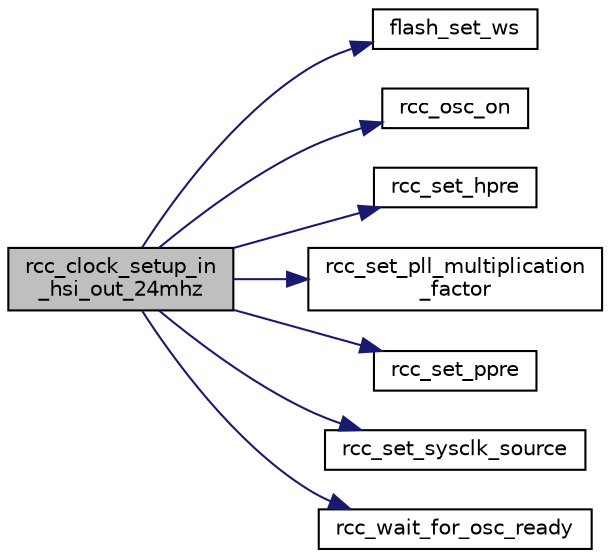 digraph "rcc_clock_setup_in_hsi_out_24mhz"
{
  edge [fontname="Helvetica",fontsize="10",labelfontname="Helvetica",labelfontsize="10"];
  node [fontname="Helvetica",fontsize="10",shape=record];
  rankdir="LR";
  Node1 [label="rcc_clock_setup_in\l_hsi_out_24mhz",height=0.2,width=0.4,color="black", fillcolor="grey75", style="filled", fontcolor="black"];
  Node1 -> Node2 [color="midnightblue",fontsize="10",style="solid",fontname="Helvetica"];
  Node2 [label="flash_set_ws",height=0.2,width=0.4,color="black", fillcolor="white", style="filled",URL="$group__flash__defines.html#ga9347b16d27d64b79f507dc9cad8633b2",tooltip="Set the Number of Wait States. "];
  Node1 -> Node3 [color="midnightblue",fontsize="10",style="solid",fontname="Helvetica"];
  Node3 [label="rcc_osc_on",height=0.2,width=0.4,color="black", fillcolor="white", style="filled",URL="$group__STM32F0xx-rcc-file.html#ga81b16ade2e5d6e024f36e3d568a9fd97",tooltip="RCC Turn on an Oscillator. "];
  Node1 -> Node4 [color="midnightblue",fontsize="10",style="solid",fontname="Helvetica"];
  Node4 [label="rcc_set_hpre",height=0.2,width=0.4,color="black", fillcolor="white", style="filled",URL="$group__STM32F0xx-rcc-file.html#gae192b2cd0f37124db5ed76d599a5671b",tooltip="RCC Set the AHB Prescale Factor. "];
  Node1 -> Node5 [color="midnightblue",fontsize="10",style="solid",fontname="Helvetica"];
  Node5 [label="rcc_set_pll_multiplication\l_factor",height=0.2,width=0.4,color="black", fillcolor="white", style="filled",URL="$group__STM32F0xx-rcc-file.html#ga93f0715a42904d8c70bc7d1c862cf89f",tooltip="RCC Set the PLL Multiplication Factor. "];
  Node1 -> Node6 [color="midnightblue",fontsize="10",style="solid",fontname="Helvetica"];
  Node6 [label="rcc_set_ppre",height=0.2,width=0.4,color="black", fillcolor="white", style="filled",URL="$group__STM32F0xx-rcc-file.html#ga05a5e2fab5bb6e8de484b83588a29bee",tooltip="RCC Set the APB Prescale Factor. "];
  Node1 -> Node7 [color="midnightblue",fontsize="10",style="solid",fontname="Helvetica"];
  Node7 [label="rcc_set_sysclk_source",height=0.2,width=0.4,color="black", fillcolor="white", style="filled",URL="$group__STM32F0xx-rcc-file.html#ga0ce4f6c68587faf17a38d98fdcdab338",tooltip="RCC Set the Source for the System Clock. "];
  Node1 -> Node8 [color="midnightblue",fontsize="10",style="solid",fontname="Helvetica"];
  Node8 [label="rcc_wait_for_osc_ready",height=0.2,width=0.4,color="black", fillcolor="white", style="filled",URL="$group__STM32F0xx-rcc-file.html#ga1dfd0e0ba16285ce16e782e07af2cafa",tooltip="RCC Wait for Oscillator Ready. "];
}
